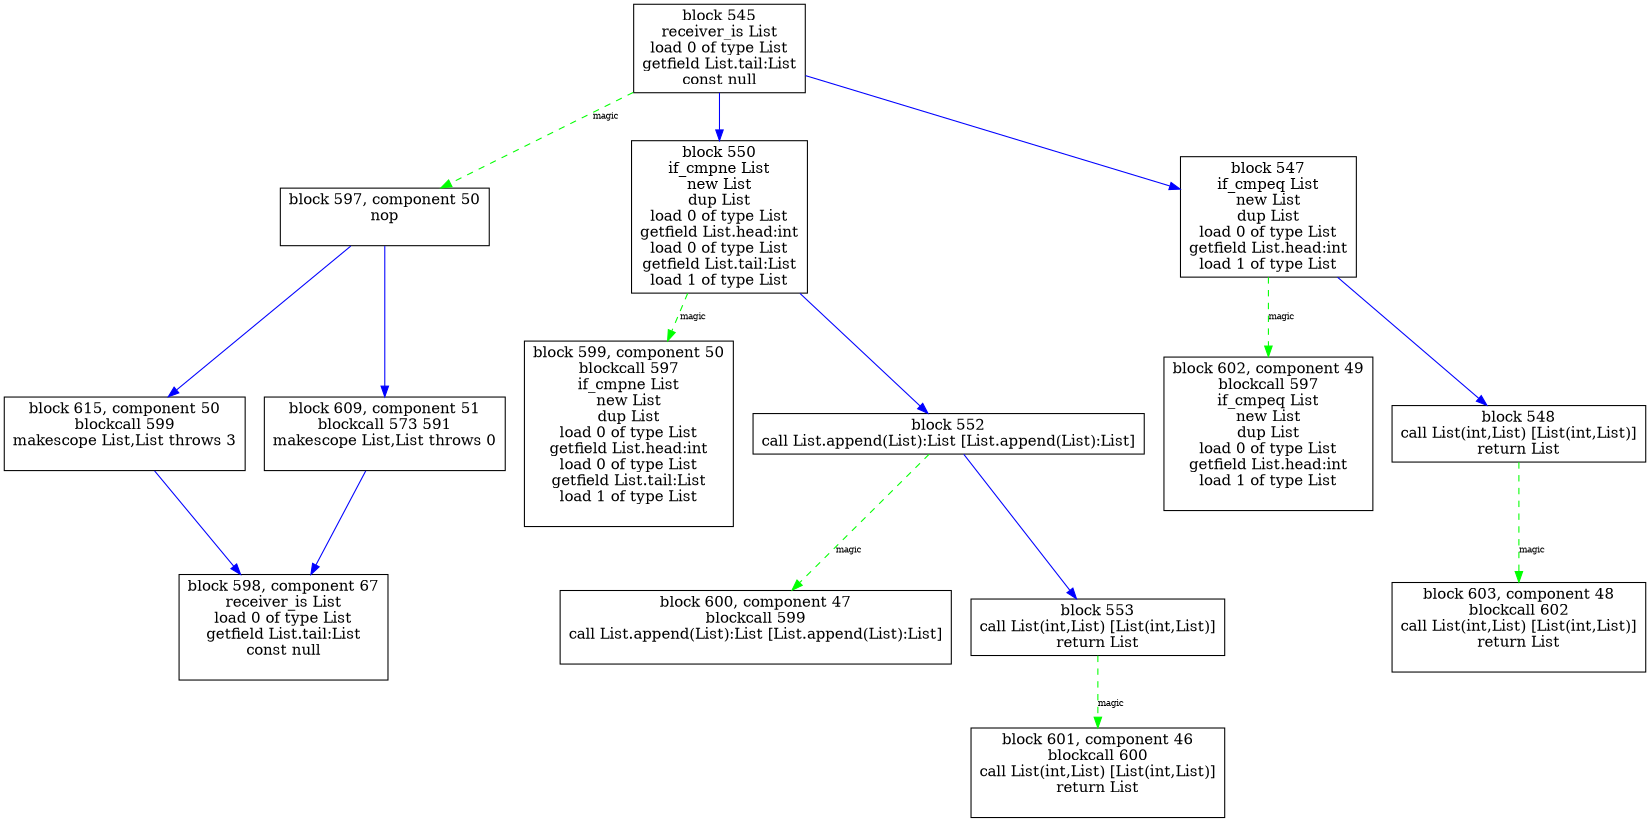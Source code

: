 digraph "List.append(List):List" {
size = "11,7.5";
codeblock_545 [ shape = box, label = "block 545\nreceiver_is List\nload 0 of type List\ngetfield List.tail:List\nconst null"];
codeblock_597 [ shape = box, label = "block 597, component 50\nnop\n\n"];
codeblock_615 [ shape = box, label = "block 615, component 50\nblockcall 599\nmakescope List,List throws 3\n\n"];
codeblock_598 [ shape = box, label = "block 598, component 67\nreceiver_is List\nload 0 of type List\ngetfield List.tail:List\nconst null\n\n"];
codeblock_615->codeblock_598 [color = blue label = "" fontsize = 8]
codeblock_597->codeblock_615 [color = blue label = "" fontsize = 8]
codeblock_609 [ shape = box, label = "block 609, component 51\nblockcall 573 591\nmakescope List,List throws 0\n\n"];
codeblock_609->codeblock_598 [color = blue label = "" fontsize = 8]
codeblock_597->codeblock_609 [color = blue label = "" fontsize = 8]
codeblock_545->codeblock_597 [color = green style = dashed label = "magic" fontsize = 8]
codeblock_550 [ shape = box, label = "block 550\nif_cmpne List\nnew List\ndup List\nload 0 of type List\ngetfield List.head:int\nload 0 of type List\ngetfield List.tail:List\nload 1 of type List"];
codeblock_599 [ shape = box, label = "block 599, component 50\nblockcall 597\nif_cmpne List\nnew List\ndup List\nload 0 of type List\ngetfield List.head:int\nload 0 of type List\ngetfield List.tail:List\nload 1 of type List\n\n"];
codeblock_550->codeblock_599 [color = green style = dashed label = "magic" fontsize = 8]
codeblock_552 [ shape = box, label = "block 552\ncall List.append(List):List [List.append(List):List]"];
codeblock_600 [ shape = box, label = "block 600, component 47\nblockcall 599\ncall List.append(List):List [List.append(List):List]\n\n"];
codeblock_552->codeblock_600 [color = green style = dashed label = "magic" fontsize = 8]
codeblock_553 [ shape = box, label = "block 553\ncall List(int,List) [List(int,List)]\nreturn List"];
codeblock_601 [ shape = box, label = "block 601, component 46\nblockcall 600\ncall List(int,List) [List(int,List)]\nreturn List\n\n"];
codeblock_553->codeblock_601 [color = green style = dashed label = "magic" fontsize = 8]
codeblock_552->codeblock_553 [color = blue label = "" fontsize = 8]
codeblock_550->codeblock_552 [color = blue label = "" fontsize = 8]
codeblock_545->codeblock_550 [color = blue label = "" fontsize = 8]
codeblock_547 [ shape = box, label = "block 547\nif_cmpeq List\nnew List\ndup List\nload 0 of type List\ngetfield List.head:int\nload 1 of type List"];
codeblock_602 [ shape = box, label = "block 602, component 49\nblockcall 597\nif_cmpeq List\nnew List\ndup List\nload 0 of type List\ngetfield List.head:int\nload 1 of type List\n\n"];
codeblock_547->codeblock_602 [color = green style = dashed label = "magic" fontsize = 8]
codeblock_548 [ shape = box, label = "block 548\ncall List(int,List) [List(int,List)]\nreturn List"];
codeblock_603 [ shape = box, label = "block 603, component 48\nblockcall 602\ncall List(int,List) [List(int,List)]\nreturn List\n\n"];
codeblock_548->codeblock_603 [color = green style = dashed label = "magic" fontsize = 8]
codeblock_547->codeblock_548 [color = blue label = "" fontsize = 8]
codeblock_545->codeblock_547 [color = blue label = "" fontsize = 8]
}